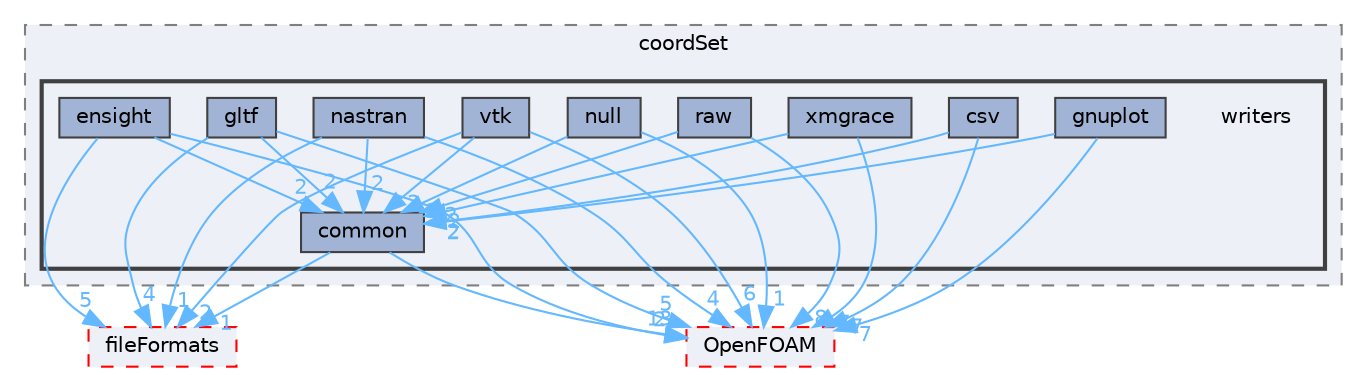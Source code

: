 digraph "src/meshTools/coordSet/writers"
{
 // LATEX_PDF_SIZE
  bgcolor="transparent";
  edge [fontname=Helvetica,fontsize=10,labelfontname=Helvetica,labelfontsize=10];
  node [fontname=Helvetica,fontsize=10,shape=box,height=0.2,width=0.4];
  compound=true
  subgraph clusterdir_16fc24032cee90d565e624eb11bff780 {
    graph [ bgcolor="#edf0f7", pencolor="grey50", label="coordSet", fontname=Helvetica,fontsize=10 style="filled,dashed", URL="dir_16fc24032cee90d565e624eb11bff780.html",tooltip=""]
  subgraph clusterdir_4f73cdbff3f5f1736580746c135dd6b5 {
    graph [ bgcolor="#edf0f7", pencolor="grey25", label="", fontname=Helvetica,fontsize=10 style="filled,bold", URL="dir_4f73cdbff3f5f1736580746c135dd6b5.html",tooltip=""]
    dir_4f73cdbff3f5f1736580746c135dd6b5 [shape=plaintext, label="writers"];
  dir_ad51249f82a9526efd1c489165ecb600 [label="common", fillcolor="#a2b4d6", color="grey25", style="filled", URL="dir_ad51249f82a9526efd1c489165ecb600.html",tooltip=""];
  dir_ce2442ea8de63ce11cc3eb9401f9c76a [label="csv", fillcolor="#a2b4d6", color="grey25", style="filled", URL="dir_ce2442ea8de63ce11cc3eb9401f9c76a.html",tooltip=""];
  dir_2e5a58b8760fcb09af0839dd09e51ecd [label="ensight", fillcolor="#a2b4d6", color="grey25", style="filled", URL="dir_2e5a58b8760fcb09af0839dd09e51ecd.html",tooltip=""];
  dir_2aaf5ae2c69319198f05398af9ad3bd9 [label="gltf", fillcolor="#a2b4d6", color="grey25", style="filled", URL="dir_2aaf5ae2c69319198f05398af9ad3bd9.html",tooltip=""];
  dir_f62af3f6ae1d965ebf2ea8e0a3da9161 [label="gnuplot", fillcolor="#a2b4d6", color="grey25", style="filled", URL="dir_f62af3f6ae1d965ebf2ea8e0a3da9161.html",tooltip=""];
  dir_5c312d09716cd34aa371df36f9a5e7a0 [label="nastran", fillcolor="#a2b4d6", color="grey25", style="filled", URL="dir_5c312d09716cd34aa371df36f9a5e7a0.html",tooltip=""];
  dir_04bd7628ff291654ec2c2314cdcc7be0 [label="null", fillcolor="#a2b4d6", color="grey25", style="filled", URL="dir_04bd7628ff291654ec2c2314cdcc7be0.html",tooltip=""];
  dir_1e70fef14017231e48608c4621fefb87 [label="raw", fillcolor="#a2b4d6", color="grey25", style="filled", URL="dir_1e70fef14017231e48608c4621fefb87.html",tooltip=""];
  dir_ec74475d70db7960e1cefb16ef0d2ec6 [label="vtk", fillcolor="#a2b4d6", color="grey25", style="filled", URL="dir_ec74475d70db7960e1cefb16ef0d2ec6.html",tooltip=""];
  dir_f87b423423f2c3ab9607f573d9671e35 [label="xmgrace", fillcolor="#a2b4d6", color="grey25", style="filled", URL="dir_f87b423423f2c3ab9607f573d9671e35.html",tooltip=""];
  }
  }
  dir_b05602f37bb521a7142c0a3e200b5f35 [label="fileFormats", fillcolor="#edf0f7", color="red", style="filled,dashed", URL="dir_b05602f37bb521a7142c0a3e200b5f35.html",tooltip=""];
  dir_c5473ff19b20e6ec4dfe5c310b3778a8 [label="OpenFOAM", fillcolor="#edf0f7", color="red", style="filled,dashed", URL="dir_c5473ff19b20e6ec4dfe5c310b3778a8.html",tooltip=""];
  dir_ad51249f82a9526efd1c489165ecb600->dir_b05602f37bb521a7142c0a3e200b5f35 [headlabel="1", labeldistance=1.5 headhref="dir_000556_001353.html" href="dir_000556_001353.html" color="steelblue1" fontcolor="steelblue1"];
  dir_ad51249f82a9526efd1c489165ecb600->dir_c5473ff19b20e6ec4dfe5c310b3778a8 [headlabel="13", labeldistance=1.5 headhref="dir_000556_002695.html" href="dir_000556_002695.html" color="steelblue1" fontcolor="steelblue1"];
  dir_ce2442ea8de63ce11cc3eb9401f9c76a->dir_ad51249f82a9526efd1c489165ecb600 [headlabel="2", labeldistance=1.5 headhref="dir_000735_000556.html" href="dir_000735_000556.html" color="steelblue1" fontcolor="steelblue1"];
  dir_ce2442ea8de63ce11cc3eb9401f9c76a->dir_c5473ff19b20e6ec4dfe5c310b3778a8 [headlabel="7", labeldistance=1.5 headhref="dir_000735_002695.html" href="dir_000735_002695.html" color="steelblue1" fontcolor="steelblue1"];
  dir_2e5a58b8760fcb09af0839dd09e51ecd->dir_ad51249f82a9526efd1c489165ecb600 [headlabel="2", labeldistance=1.5 headhref="dir_001160_000556.html" href="dir_001160_000556.html" color="steelblue1" fontcolor="steelblue1"];
  dir_2e5a58b8760fcb09af0839dd09e51ecd->dir_b05602f37bb521a7142c0a3e200b5f35 [headlabel="5", labeldistance=1.5 headhref="dir_001160_001353.html" href="dir_001160_001353.html" color="steelblue1" fontcolor="steelblue1"];
  dir_2e5a58b8760fcb09af0839dd09e51ecd->dir_c5473ff19b20e6ec4dfe5c310b3778a8 [headlabel="2", labeldistance=1.5 headhref="dir_001160_002695.html" href="dir_001160_002695.html" color="steelblue1" fontcolor="steelblue1"];
  dir_2aaf5ae2c69319198f05398af9ad3bd9->dir_ad51249f82a9526efd1c489165ecb600 [headlabel="2", labeldistance=1.5 headhref="dir_001657_000556.html" href="dir_001657_000556.html" color="steelblue1" fontcolor="steelblue1"];
  dir_2aaf5ae2c69319198f05398af9ad3bd9->dir_b05602f37bb521a7142c0a3e200b5f35 [headlabel="4", labeldistance=1.5 headhref="dir_001657_001353.html" href="dir_001657_001353.html" color="steelblue1" fontcolor="steelblue1"];
  dir_2aaf5ae2c69319198f05398af9ad3bd9->dir_c5473ff19b20e6ec4dfe5c310b3778a8 [headlabel="5", labeldistance=1.5 headhref="dir_001657_002695.html" href="dir_001657_002695.html" color="steelblue1" fontcolor="steelblue1"];
  dir_f62af3f6ae1d965ebf2ea8e0a3da9161->dir_ad51249f82a9526efd1c489165ecb600 [headlabel="2", labeldistance=1.5 headhref="dir_001659_000556.html" href="dir_001659_000556.html" color="steelblue1" fontcolor="steelblue1"];
  dir_f62af3f6ae1d965ebf2ea8e0a3da9161->dir_c5473ff19b20e6ec4dfe5c310b3778a8 [headlabel="7", labeldistance=1.5 headhref="dir_001659_002695.html" href="dir_001659_002695.html" color="steelblue1" fontcolor="steelblue1"];
  dir_5c312d09716cd34aa371df36f9a5e7a0->dir_ad51249f82a9526efd1c489165ecb600 [headlabel="2", labeldistance=1.5 headhref="dir_002516_000556.html" href="dir_002516_000556.html" color="steelblue1" fontcolor="steelblue1"];
  dir_5c312d09716cd34aa371df36f9a5e7a0->dir_b05602f37bb521a7142c0a3e200b5f35 [headlabel="1", labeldistance=1.5 headhref="dir_002516_001353.html" href="dir_002516_001353.html" color="steelblue1" fontcolor="steelblue1"];
  dir_5c312d09716cd34aa371df36f9a5e7a0->dir_c5473ff19b20e6ec4dfe5c310b3778a8 [headlabel="4", labeldistance=1.5 headhref="dir_002516_002695.html" href="dir_002516_002695.html" color="steelblue1" fontcolor="steelblue1"];
  dir_04bd7628ff291654ec2c2314cdcc7be0->dir_ad51249f82a9526efd1c489165ecb600 [headlabel="2", labeldistance=1.5 headhref="dir_002630_000556.html" href="dir_002630_000556.html" color="steelblue1" fontcolor="steelblue1"];
  dir_04bd7628ff291654ec2c2314cdcc7be0->dir_c5473ff19b20e6ec4dfe5c310b3778a8 [headlabel="1", labeldistance=1.5 headhref="dir_002630_002695.html" href="dir_002630_002695.html" color="steelblue1" fontcolor="steelblue1"];
  dir_1e70fef14017231e48608c4621fefb87->dir_ad51249f82a9526efd1c489165ecb600 [headlabel="2", labeldistance=1.5 headhref="dir_003203_000556.html" href="dir_003203_000556.html" color="steelblue1" fontcolor="steelblue1"];
  dir_1e70fef14017231e48608c4621fefb87->dir_c5473ff19b20e6ec4dfe5c310b3778a8 [headlabel="8", labeldistance=1.5 headhref="dir_003203_002695.html" href="dir_003203_002695.html" color="steelblue1" fontcolor="steelblue1"];
  dir_ec74475d70db7960e1cefb16ef0d2ec6->dir_ad51249f82a9526efd1c489165ecb600 [headlabel="2", labeldistance=1.5 headhref="dir_004311_000556.html" href="dir_004311_000556.html" color="steelblue1" fontcolor="steelblue1"];
  dir_ec74475d70db7960e1cefb16ef0d2ec6->dir_b05602f37bb521a7142c0a3e200b5f35 [headlabel="2", labeldistance=1.5 headhref="dir_004311_001353.html" href="dir_004311_001353.html" color="steelblue1" fontcolor="steelblue1"];
  dir_ec74475d70db7960e1cefb16ef0d2ec6->dir_c5473ff19b20e6ec4dfe5c310b3778a8 [headlabel="6", labeldistance=1.5 headhref="dir_004311_002695.html" href="dir_004311_002695.html" color="steelblue1" fontcolor="steelblue1"];
  dir_f87b423423f2c3ab9607f573d9671e35->dir_ad51249f82a9526efd1c489165ecb600 [headlabel="2", labeldistance=1.5 headhref="dir_004444_000556.html" href="dir_004444_000556.html" color="steelblue1" fontcolor="steelblue1"];
  dir_f87b423423f2c3ab9607f573d9671e35->dir_c5473ff19b20e6ec4dfe5c310b3778a8 [headlabel="7", labeldistance=1.5 headhref="dir_004444_002695.html" href="dir_004444_002695.html" color="steelblue1" fontcolor="steelblue1"];
}
